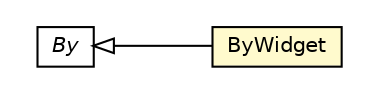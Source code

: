 #!/usr/local/bin/dot
#
# Class diagram 
# Generated by UMLGraph version R5_6-24-gf6e263 (http://www.umlgraph.org/)
#

digraph G {
	edge [fontname="Helvetica",fontsize=10,labelfontname="Helvetica",labelfontsize=10];
	node [fontname="Helvetica",fontsize=10,shape=plaintext];
	nodesep=0.25;
	ranksep=0.5;
	rankdir=LR;
	// org.senchalabs.gwt.gwtdriver.by.ByWidget
	c160 [label=<<table title="org.senchalabs.gwt.gwtdriver.by.ByWidget" border="0" cellborder="1" cellspacing="0" cellpadding="2" port="p" bgcolor="lemonChiffon" href="./ByWidget.html">
		<tr><td><table border="0" cellspacing="0" cellpadding="1">
<tr><td align="center" balign="center"> ByWidget </td></tr>
		</table></td></tr>
		</table>>, URL="./ByWidget.html", fontname="Helvetica", fontcolor="black", fontsize=10.0];
	//org.senchalabs.gwt.gwtdriver.by.ByWidget extends org.openqa.selenium.By
	c180:p -> c160:p [dir=back,arrowtail=empty];
	// org.openqa.selenium.By
	c180 [label=<<table title="org.openqa.selenium.By" border="0" cellborder="1" cellspacing="0" cellpadding="2" port="p" href="http://selenium.googlecode.com/svn/trunk/docs/api/java/org/openqa/selenium/By.html">
		<tr><td><table border="0" cellspacing="0" cellpadding="1">
<tr><td align="center" balign="center"><font face="Helvetica-Oblique"> By </font></td></tr>
		</table></td></tr>
		</table>>, URL="http://selenium.googlecode.com/svn/trunk/docs/api/java/org/openqa/selenium/By.html", fontname="Helvetica", fontcolor="black", fontsize=10.0];
}

